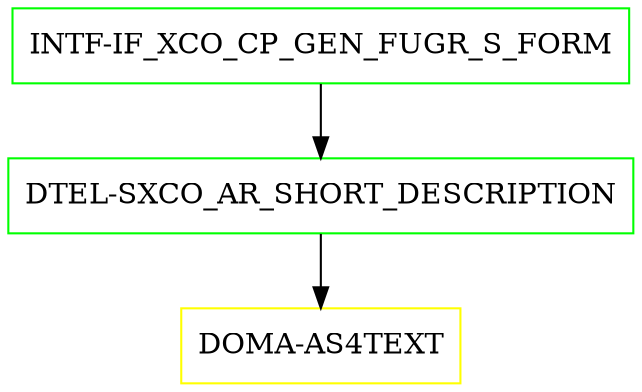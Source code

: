 digraph G {
  "INTF-IF_XCO_CP_GEN_FUGR_S_FORM" [shape=box,color=green];
  "DTEL-SXCO_AR_SHORT_DESCRIPTION" [shape=box,color=green,URL="./DTEL_SXCO_AR_SHORT_DESCRIPTION.html"];
  "DOMA-AS4TEXT" [shape=box,color=yellow,URL="./DOMA_AS4TEXT.html"];
  "INTF-IF_XCO_CP_GEN_FUGR_S_FORM" -> "DTEL-SXCO_AR_SHORT_DESCRIPTION";
  "DTEL-SXCO_AR_SHORT_DESCRIPTION" -> "DOMA-AS4TEXT";
}
